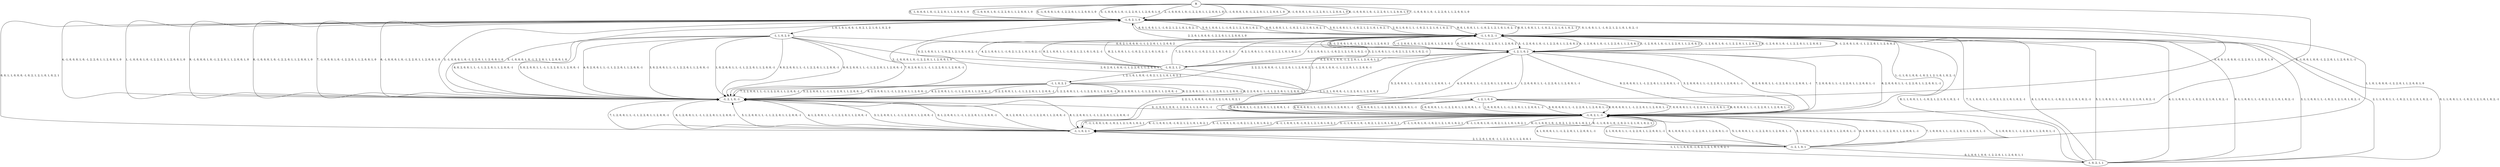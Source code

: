 # I D0 D1 A0 A1 MISS GAME_OVER _V0 _V1 _V2 _V3 _V4 _V5 _V6 _V7 _V8 _V9 _V10
# _V0 _V3 _V6 _V9 _V10
digraph "StCSP" {
0 [label="R"];
0 -> 4 [label="9, -1, 0, 0, 0, 1, 0, -1, 2, 2, 0, 1, 1, 2, 0, 0, 1, 0"];
4 [label="-1, 0, 2, 1, 0"];
4 -> 8 [label="9, 0, 1, 0, 0, 1, 1, -1, 0, 2, 1, 2, 1, 0, 1, 0, 2, -1"];
8 [label="-1, 1, 0, 2, -1"];
8 -> 6 [label="9, -1, 2, 0, 0, 1, 0, -1, 1, 2, 2, 0, 1, 1, 2, 0, 0, 2"];
8 -> 6 [label="8, -1, 2, 0, 0, 1, 0, -1, 1, 2, 2, 0, 1, 1, 2, 0, 0, 2"];
8 -> 6 [label="7, -1, 2, 0, 0, 1, 0, -1, 1, 2, 2, 0, 1, 1, 2, 0, 0, 2"];
8 -> 6 [label="6, -1, 2, 0, 0, 1, 0, -1, 1, 2, 2, 0, 1, 1, 2, 0, 0, 2"];
8 -> 6 [label="5, -1, 2, 0, 0, 1, 0, -1, 1, 2, 2, 0, 1, 1, 2, 0, 0, 2"];
8 -> 6 [label="4, -1, 2, 0, 0, 1, 0, -1, 1, 2, 2, 0, 1, 1, 2, 0, 0, 2"];
8 -> 6 [label="3, -1, 2, 0, 0, 1, 0, -1, 1, 2, 2, 0, 1, 1, 2, 0, 0, 2"];
8 -> 3 [label="2, -1, 2, 0, 1, 0, 0, -1, 1, 2, 2, 0, 1, 1, 2, 0, 0, -1"];
8 -> 6 [label="1, -1, 2, 0, 0, 1, 0, -1, 1, 2, 2, 0, 1, 1, 2, 0, 0, 2"];
8 -> 6 [label="0, -1, 2, 0, 0, 1, 0, -1, 1, 2, 2, 0, 1, 1, 2, 0, 0, 2"];
4 -> 8 [label="8, 0, 1, 0, 0, 1, 1, -1, 0, 2, 1, 2, 1, 0, 1, 0, 2, -1"];
4 -> 8 [label="7, 0, 1, 0, 0, 1, 1, -1, 0, 2, 1, 2, 1, 0, 1, 0, 2, -1"];
4 -> 8 [label="6, 0, 1, 0, 0, 1, 1, -1, 0, 2, 1, 2, 1, 0, 1, 0, 2, -1"];
4 -> 8 [label="5, 0, 1, 0, 0, 1, 1, -1, 0, 2, 1, 2, 1, 0, 1, 0, 2, -1"];
4 -> 8 [label="4, 0, 1, 0, 0, 1, 1, -1, 0, 2, 1, 2, 1, 0, 1, 0, 2, -1"];
4 -> 8 [label="3, 0, 1, 0, 0, 1, 1, -1, 0, 2, 1, 2, 1, 0, 1, 0, 2, -1"];
4 -> 8 [label="2, 0, 1, 0, 0, 1, 1, -1, 0, 2, 1, 2, 1, 0, 1, 0, 2, -1"];
4 -> 5 [label="1, 0, 1, 0, 1, 0, 0, -1, 0, 2, 1, 2, 1, 0, 1, 0, 2, 0"];
5 [label="-1, 1, 0, 2, 0"];
5 -> 3 [label="9, 0, 2, 0, 0, 1, 1, -1, 1, 2, 2, 0, 1, 1, 2, 0, 0, -1"];
5 -> 3 [label="8, 0, 2, 0, 0, 1, 1, -1, 1, 2, 2, 0, 1, 1, 2, 0, 0, -1"];
5 -> 3 [label="7, 0, 2, 0, 0, 1, 1, -1, 1, 2, 2, 0, 1, 1, 2, 0, 0, -1"];
5 -> 3 [label="6, 0, 2, 0, 0, 1, 1, -1, 1, 2, 2, 0, 1, 1, 2, 0, 0, -1"];
5 -> 3 [label="5, 0, 2, 0, 0, 1, 1, -1, 1, 2, 2, 0, 1, 1, 2, 0, 0, -1"];
5 -> 3 [label="4, 0, 2, 0, 0, 1, 1, -1, 1, 2, 2, 0, 1, 1, 2, 0, 0, -1"];
5 -> 3 [label="3, 0, 2, 0, 0, 1, 1, -1, 1, 2, 2, 0, 1, 1, 2, 0, 0, -1"];
5 -> 10 [label="2, 0, 2, 0, 1, 0, 0, -1, 1, 2, 2, 0, 1, 1, 2, 0, 0, 0"];
10 [label="-1, 2, 1, 0, 0"];
10 -> 1 [label="9, 0, 0, 0, 0, 1, 1, -1, 2, 2, 0, 1, 1, 2, 0, 0, 1, -1"];
10 -> 1 [label="8, 0, 0, 0, 0, 1, 1, -1, 2, 2, 0, 1, 1, 2, 0, 0, 1, -1"];
10 -> 1 [label="7, 0, 0, 0, 0, 1, 1, -1, 2, 2, 0, 1, 1, 2, 0, 0, 1, -1"];
10 -> 1 [label="6, 0, 0, 0, 0, 1, 1, -1, 2, 2, 0, 1, 1, 2, 0, 0, 1, -1"];
10 -> 1 [label="5, 0, 0, 0, 0, 1, 1, -1, 2, 2, 0, 1, 1, 2, 0, 0, 1, -1"];
10 -> 1 [label="4, 0, 0, 0, 0, 1, 1, -1, 2, 2, 0, 1, 1, 2, 0, 0, 1, -1"];
10 -> 1 [label="3, 0, 0, 0, 0, 1, 1, -1, 2, 2, 0, 1, 1, 2, 0, 0, 1, -1"];
10 -> 1 [label="2, 0, 0, 0, 0, 1, 1, -1, 2, 2, 0, 1, 1, 2, 0, 0, 1, -1"];
10 -> 1 [label="1, 0, 0, 0, 0, 1, 1, -1, 2, 2, 0, 1, 1, 2, 0, 0, 1, -1"];
10 -> 4 [label="0, 0, 0, 1, 0, 0, 0, -1, 2, 2, 0, 1, 1, 2, 0, 0, 1, 0"];
5 -> 3 [label="1, 0, 2, 0, 0, 1, 1, -1, 1, 2, 2, 0, 1, 1, 2, 0, 0, -1"];
5 -> 6 [label="0, 0, 2, 1, 0, 0, 0, -1, 1, 2, 2, 0, 1, 1, 2, 0, 0, 2"];
6 [label="-1, 2, 1, 0, 2"];
6 -> 1 [label="9, 2, 0, 0, 0, 1, 1, -1, 2, 2, 0, 1, 1, 2, 0, 0, 1, -1"];
6 -> 1 [label="8, 2, 0, 0, 0, 1, 1, -1, 2, 2, 0, 1, 1, 2, 0, 0, 1, -1"];
6 -> 1 [label="7, 2, 0, 0, 0, 1, 1, -1, 2, 2, 0, 1, 1, 2, 0, 0, 1, -1"];
6 -> 1 [label="6, 2, 0, 0, 0, 1, 1, -1, 2, 2, 0, 1, 1, 2, 0, 0, 1, -1"];
6 -> 1 [label="5, 2, 0, 0, 0, 1, 1, -1, 2, 2, 0, 1, 1, 2, 0, 0, 1, -1"];
6 -> 1 [label="4, 2, 0, 0, 0, 1, 1, -1, 2, 2, 0, 1, 1, 2, 0, 0, 1, -1"];
6 -> 1 [label="3, 2, 0, 0, 0, 1, 1, -1, 2, 2, 0, 1, 1, 2, 0, 0, 1, -1"];
6 -> 4 [label="2, 2, 0, 1, 0, 0, 0, -1, 2, 2, 0, 1, 1, 2, 0, 0, 1, 0"];
6 -> 1 [label="1, 2, 0, 0, 0, 1, 1, -1, 2, 2, 0, 1, 1, 2, 0, 0, 1, -1"];
6 -> 7 [label="0, 2, 0, 0, 1, 0, 0, -1, 2, 2, 0, 1, 1, 2, 0, 0, 1, 2"];
7 [label="-1, 0, 2, 1, 2"];
7 -> 8 [label="9, 2, 1, 0, 0, 1, 1, -1, 0, 2, 1, 2, 1, 0, 1, 0, 2, -1"];
7 -> 8 [label="8, 2, 1, 0, 0, 1, 1, -1, 0, 2, 1, 2, 1, 0, 1, 0, 2, -1"];
7 -> 8 [label="7, 2, 1, 0, 0, 1, 1, -1, 0, 2, 1, 2, 1, 0, 1, 0, 2, -1"];
7 -> 8 [label="6, 2, 1, 0, 0, 1, 1, -1, 0, 2, 1, 2, 1, 0, 1, 0, 2, -1"];
7 -> 8 [label="5, 2, 1, 0, 0, 1, 1, -1, 0, 2, 1, 2, 1, 0, 1, 0, 2, -1"];
7 -> 8 [label="4, 2, 1, 0, 0, 1, 1, -1, 0, 2, 1, 2, 1, 0, 1, 0, 2, -1"];
7 -> 8 [label="3, 2, 1, 0, 0, 1, 1, -1, 0, 2, 1, 2, 1, 0, 1, 0, 2, -1"];
7 -> 2 [label="2, 2, 1, 1, 0, 0, 0, -1, 0, 2, 1, 2, 1, 0, 1, 0, 2, 1"];
7 -> 9 [label="1, 2, 1, 0, 1, 0, 0, -1, 0, 2, 1, 2, 1, 0, 1, 0, 2, 2"];
9 [label="-1, 1, 0, 2, 2"];
9 -> 3 [label="9, 2, 2, 0, 0, 1, 1, -1, 1, 2, 2, 0, 1, 1, 2, 0, 0, -1"];
9 -> 3 [label="8, 2, 2, 0, 0, 1, 1, -1, 1, 2, 2, 0, 1, 1, 2, 0, 0, -1"];
9 -> 3 [label="7, 2, 2, 0, 0, 1, 1, -1, 1, 2, 2, 0, 1, 1, 2, 0, 0, -1"];
9 -> 3 [label="6, 2, 2, 0, 0, 1, 1, -1, 1, 2, 2, 0, 1, 1, 2, 0, 0, -1"];
9 -> 3 [label="5, 2, 2, 0, 0, 1, 1, -1, 1, 2, 2, 0, 1, 1, 2, 0, 0, -1"];
9 -> 3 [label="4, 2, 2, 0, 0, 1, 1, -1, 1, 2, 2, 0, 1, 1, 2, 0, 0, -1"];
9 -> 3 [label="3, 2, 2, 0, 0, 1, 1, -1, 1, 2, 2, 0, 1, 1, 2, 0, 0, -1"];
9 -> 6 [label="2, 2, 2, 1, 0, 0, 0, -1, 1, 2, 2, 0, 1, 1, 2, 0, 0, 2"];
9 -> 3 [label="1, 2, 2, 0, 0, 1, 1, -1, 1, 2, 2, 0, 1, 1, 2, 0, 0, -1"];
9 -> 3 [label="0, 2, 2, 0, 0, 1, 1, -1, 1, 2, 2, 0, 1, 1, 2, 0, 0, -1"];
7 -> 8 [label="0, 2, 1, 0, 0, 1, 1, -1, 0, 2, 1, 2, 1, 0, 1, 0, 2, -1"];
4 -> 2 [label="0, 0, 1, 1, 0, 0, 0, -1, 0, 2, 1, 2, 1, 0, 1, 0, 2, 1"];
0 -> 4 [label="8, -1, 0, 0, 0, 1, 0, -1, 2, 2, 0, 1, 1, 2, 0, 0, 1, 0"];
0 -> 4 [label="7, -1, 0, 0, 0, 1, 0, -1, 2, 2, 0, 1, 1, 2, 0, 0, 1, 0"];
0 -> 4 [label="6, -1, 0, 0, 0, 1, 0, -1, 2, 2, 0, 1, 1, 2, 0, 0, 1, 0"];
0 -> 4 [label="5, -1, 0, 0, 0, 1, 0, -1, 2, 2, 0, 1, 1, 2, 0, 0, 1, 0"];
0 -> 4 [label="4, -1, 0, 0, 0, 1, 0, -1, 2, 2, 0, 1, 1, 2, 0, 0, 1, 0"];
0 -> 4 [label="3, -1, 0, 0, 0, 1, 0, -1, 2, 2, 0, 1, 1, 2, 0, 0, 1, 0"];
0 -> 4 [label="2, -1, 0, 0, 0, 1, 0, -1, 2, 2, 0, 1, 1, 2, 0, 0, 1, 0"];
0 -> 4 [label="1, -1, 0, 0, 0, 1, 0, -1, 2, 2, 0, 1, 1, 2, 0, 0, 1, 0"];
0 -> 1 [label="0, -1, 0, 0, 1, 0, 0, -1, 2, 2, 0, 1, 1, 2, 0, 0, 1, -1"];
1 [label="-1, 0, 2, 1, -1"];
1 -> 2 [label="9, -1, 1, 0, 0, 1, 0, -1, 0, 2, 1, 2, 1, 0, 1, 0, 2, 1"];
2 [label="-1, 1, 0, 2, 1"];
2 -> 3 [label="9, 1, 2, 0, 0, 1, 1, -1, 1, 2, 2, 0, 1, 1, 2, 0, 0, -1"];
3 [label="-1, 2, 1, 0, -1"];
3 -> 4 [label="9, -1, 0, 0, 0, 1, 0, -1, 2, 2, 0, 1, 1, 2, 0, 0, 1, 0"];
3 -> 4 [label="8, -1, 0, 0, 0, 1, 0, -1, 2, 2, 0, 1, 1, 2, 0, 0, 1, 0"];
3 -> 4 [label="7, -1, 0, 0, 0, 1, 0, -1, 2, 2, 0, 1, 1, 2, 0, 0, 1, 0"];
3 -> 4 [label="6, -1, 0, 0, 0, 1, 0, -1, 2, 2, 0, 1, 1, 2, 0, 0, 1, 0"];
3 -> 4 [label="5, -1, 0, 0, 0, 1, 0, -1, 2, 2, 0, 1, 1, 2, 0, 0, 1, 0"];
3 -> 4 [label="4, -1, 0, 0, 0, 1, 0, -1, 2, 2, 0, 1, 1, 2, 0, 0, 1, 0"];
3 -> 4 [label="3, -1, 0, 0, 0, 1, 0, -1, 2, 2, 0, 1, 1, 2, 0, 0, 1, 0"];
3 -> 4 [label="2, -1, 0, 0, 0, 1, 0, -1, 2, 2, 0, 1, 1, 2, 0, 0, 1, 0"];
3 -> 4 [label="1, -1, 0, 0, 0, 1, 0, -1, 2, 2, 0, 1, 1, 2, 0, 0, 1, 0"];
3 -> 1 [label="0, -1, 0, 0, 1, 0, 0, -1, 2, 2, 0, 1, 1, 2, 0, 0, 1, -1"];
2 -> 3 [label="8, 1, 2, 0, 0, 1, 1, -1, 1, 2, 2, 0, 1, 1, 2, 0, 0, -1"];
2 -> 3 [label="7, 1, 2, 0, 0, 1, 1, -1, 1, 2, 2, 0, 1, 1, 2, 0, 0, -1"];
2 -> 3 [label="6, 1, 2, 0, 0, 1, 1, -1, 1, 2, 2, 0, 1, 1, 2, 0, 0, -1"];
2 -> 3 [label="5, 1, 2, 0, 0, 1, 1, -1, 1, 2, 2, 0, 1, 1, 2, 0, 0, -1"];
2 -> 3 [label="4, 1, 2, 0, 0, 1, 1, -1, 1, 2, 2, 0, 1, 1, 2, 0, 0, -1"];
2 -> 3 [label="3, 1, 2, 0, 0, 1, 1, -1, 1, 2, 2, 0, 1, 1, 2, 0, 0, -1"];
2 -> 11 [label="2, 1, 2, 0, 1, 0, 0, -1, 1, 2, 2, 0, 1, 1, 2, 0, 0, 1"];
11 [label="-1, 2, 1, 0, 1"];
11 -> 1 [label="9, 1, 0, 0, 0, 1, 1, -1, 2, 2, 0, 1, 1, 2, 0, 0, 1, -1"];
11 -> 1 [label="8, 1, 0, 0, 0, 1, 1, -1, 2, 2, 0, 1, 1, 2, 0, 0, 1, -1"];
11 -> 1 [label="7, 1, 0, 0, 0, 1, 1, -1, 2, 2, 0, 1, 1, 2, 0, 0, 1, -1"];
11 -> 1 [label="6, 1, 0, 0, 0, 1, 1, -1, 2, 2, 0, 1, 1, 2, 0, 0, 1, -1"];
11 -> 1 [label="5, 1, 0, 0, 0, 1, 1, -1, 2, 2, 0, 1, 1, 2, 0, 0, 1, -1"];
11 -> 1 [label="4, 1, 0, 0, 0, 1, 1, -1, 2, 2, 0, 1, 1, 2, 0, 0, 1, -1"];
11 -> 1 [label="3, 1, 0, 0, 0, 1, 1, -1, 2, 2, 0, 1, 1, 2, 0, 0, 1, -1"];
11 -> 1 [label="2, 1, 0, 0, 0, 1, 1, -1, 2, 2, 0, 1, 1, 2, 0, 0, 1, -1"];
11 -> 4 [label="1, 1, 0, 1, 0, 0, 0, -1, 2, 2, 0, 1, 1, 2, 0, 0, 1, 0"];
11 -> 12 [label="0, 1, 0, 0, 1, 0, 0, -1, 2, 2, 0, 1, 1, 2, 0, 0, 1, 1"];
12 [label="-1, 0, 2, 1, 1"];
12 -> 8 [label="9, 1, 1, 0, 0, 1, 1, -1, 0, 2, 1, 2, 1, 0, 1, 0, 2, -1"];
12 -> 8 [label="8, 1, 1, 0, 0, 1, 1, -1, 0, 2, 1, 2, 1, 0, 1, 0, 2, -1"];
12 -> 8 [label="7, 1, 1, 0, 0, 1, 1, -1, 0, 2, 1, 2, 1, 0, 1, 0, 2, -1"];
12 -> 8 [label="6, 1, 1, 0, 0, 1, 1, -1, 0, 2, 1, 2, 1, 0, 1, 0, 2, -1"];
12 -> 8 [label="5, 1, 1, 0, 0, 1, 1, -1, 0, 2, 1, 2, 1, 0, 1, 0, 2, -1"];
12 -> 8 [label="4, 1, 1, 0, 0, 1, 1, -1, 0, 2, 1, 2, 1, 0, 1, 0, 2, -1"];
12 -> 8 [label="3, 1, 1, 0, 0, 1, 1, -1, 0, 2, 1, 2, 1, 0, 1, 0, 2, -1"];
12 -> 8 [label="2, 1, 1, 0, 0, 1, 1, -1, 0, 2, 1, 2, 1, 0, 1, 0, 2, -1"];
12 -> 2 [label="1, 1, 1, 1, 0, 0, 0, -1, 0, 2, 1, 2, 1, 0, 1, 0, 2, 1"];
12 -> 8 [label="0, 1, 1, 0, 0, 1, 1, -1, 0, 2, 1, 2, 1, 0, 1, 0, 2, -1"];
2 -> 6 [label="1, 1, 2, 1, 0, 0, 0, -1, 1, 2, 2, 0, 1, 1, 2, 0, 0, 2"];
2 -> 3 [label="0, 1, 2, 0, 0, 1, 1, -1, 1, 2, 2, 0, 1, 1, 2, 0, 0, -1"];
1 -> 2 [label="8, -1, 1, 0, 0, 1, 0, -1, 0, 2, 1, 2, 1, 0, 1, 0, 2, 1"];
1 -> 2 [label="7, -1, 1, 0, 0, 1, 0, -1, 0, 2, 1, 2, 1, 0, 1, 0, 2, 1"];
1 -> 2 [label="6, -1, 1, 0, 0, 1, 0, -1, 0, 2, 1, 2, 1, 0, 1, 0, 2, 1"];
1 -> 2 [label="5, -1, 1, 0, 0, 1, 0, -1, 0, 2, 1, 2, 1, 0, 1, 0, 2, 1"];
1 -> 2 [label="4, -1, 1, 0, 0, 1, 0, -1, 0, 2, 1, 2, 1, 0, 1, 0, 2, 1"];
1 -> 2 [label="3, -1, 1, 0, 0, 1, 0, -1, 0, 2, 1, 2, 1, 0, 1, 0, 2, 1"];
1 -> 2 [label="2, -1, 1, 0, 0, 1, 0, -1, 0, 2, 1, 2, 1, 0, 1, 0, 2, 1"];
1 -> 8 [label="1, -1, 1, 0, 1, 0, 0, -1, 0, 2, 1, 2, 1, 0, 1, 0, 2, -1"];
1 -> 2 [label="0, -1, 1, 0, 0, 1, 0, -1, 0, 2, 1, 2, 1, 0, 1, 0, 2, 1"];
}
